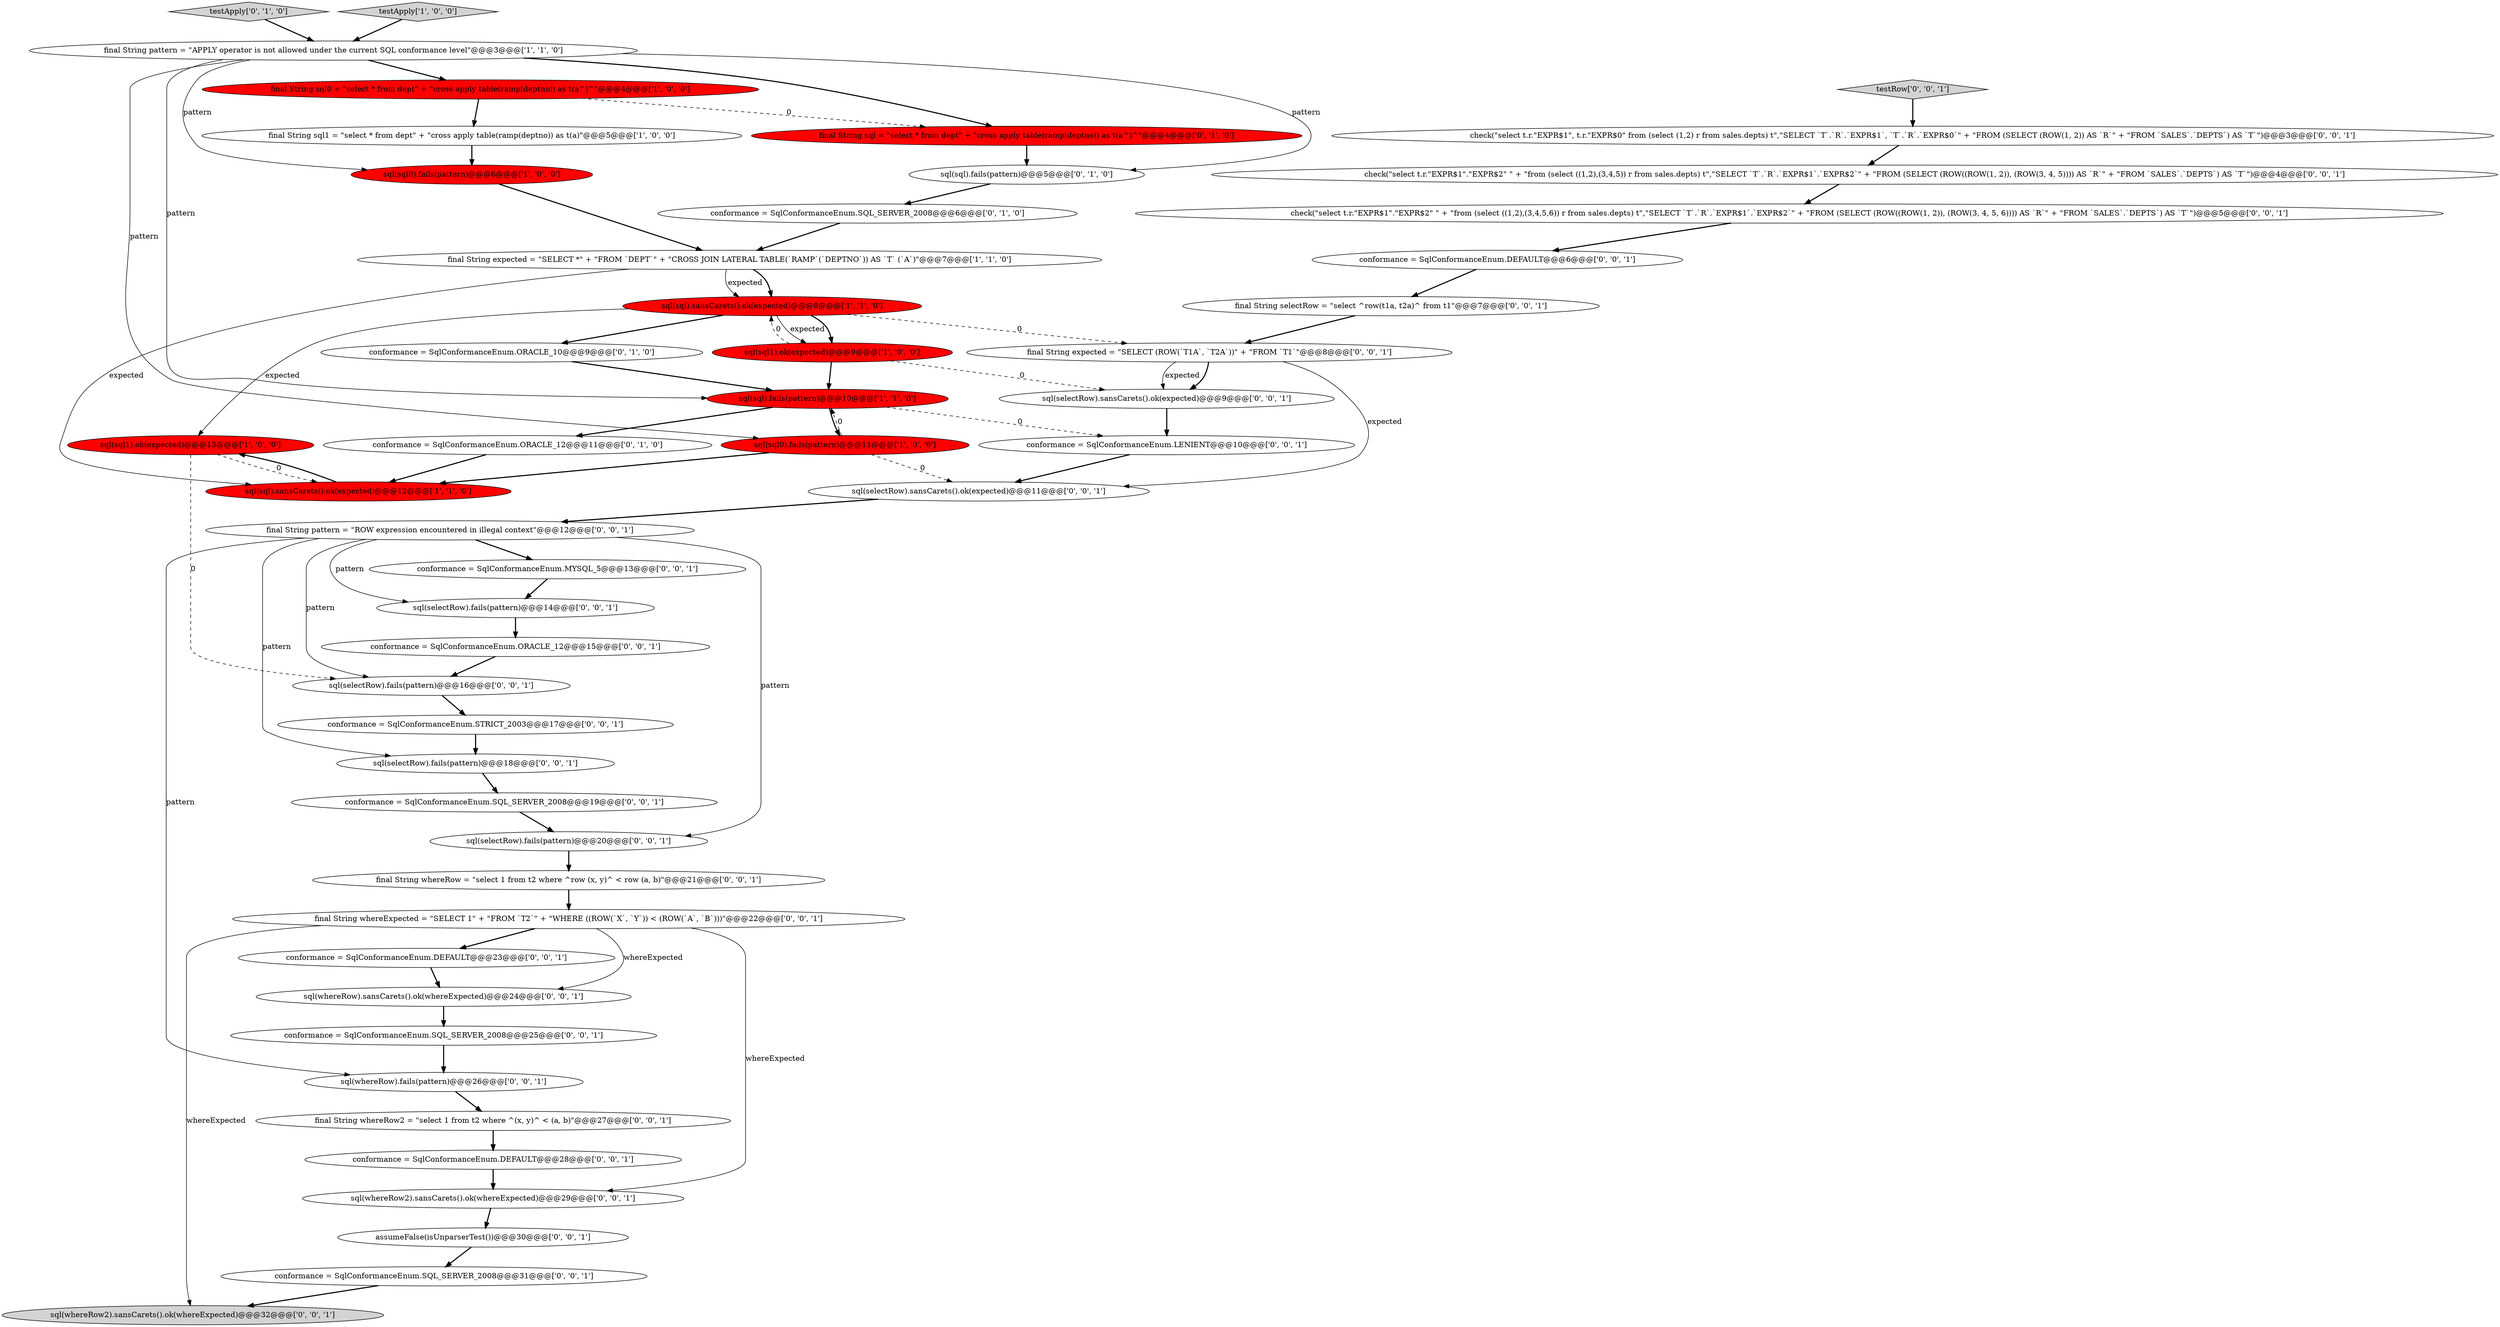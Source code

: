 digraph {
31 [style = filled, label = "check(\"select t.r.\"EXPR$1\", t.r.\"EXPR$0\" from (select (1,2) r from sales.depts) t\",\"SELECT `T`.`R`.`EXPR$1`, `T`.`R`.`EXPR$0`\" + \"FROM (SELECT (ROW(1, 2)) AS `R`\" + \"FROM `SALES`.`DEPTS`) AS `T`\")@@@3@@@['0', '0', '1']", fillcolor = white, shape = ellipse image = "AAA0AAABBB3BBB"];
41 [style = filled, label = "conformance = SqlConformanceEnum.SQL_SERVER_2008@@@19@@@['0', '0', '1']", fillcolor = white, shape = ellipse image = "AAA0AAABBB3BBB"];
46 [style = filled, label = "conformance = SqlConformanceEnum.STRICT_2003@@@17@@@['0', '0', '1']", fillcolor = white, shape = ellipse image = "AAA0AAABBB3BBB"];
11 [style = filled, label = "sql(sql).sansCarets().ok(expected)@@@12@@@['1', '1', '0']", fillcolor = red, shape = ellipse image = "AAA1AAABBB1BBB"];
21 [style = filled, label = "check(\"select t.r.\"EXPR$1\".\"EXPR$2\" \" + \"from (select ((1,2),(3,4,5)) r from sales.depts) t\",\"SELECT `T`.`R`.`EXPR$1`.`EXPR$2`\" + \"FROM (SELECT (ROW((ROW(1, 2)), (ROW(3, 4, 5)))) AS `R`\" + \"FROM `SALES`.`DEPTS`) AS `T`\")@@@4@@@['0', '0', '1']", fillcolor = white, shape = ellipse image = "AAA0AAABBB3BBB"];
33 [style = filled, label = "sql(whereRow2).sansCarets().ok(whereExpected)@@@32@@@['0', '0', '1']", fillcolor = lightgray, shape = ellipse image = "AAA0AAABBB3BBB"];
2 [style = filled, label = "sql(sql).sansCarets().ok(expected)@@@8@@@['1', '1', '0']", fillcolor = red, shape = ellipse image = "AAA1AAABBB1BBB"];
29 [style = filled, label = "sql(selectRow).sansCarets().ok(expected)@@@9@@@['0', '0', '1']", fillcolor = white, shape = ellipse image = "AAA0AAABBB3BBB"];
27 [style = filled, label = "conformance = SqlConformanceEnum.MYSQL_5@@@13@@@['0', '0', '1']", fillcolor = white, shape = ellipse image = "AAA0AAABBB3BBB"];
13 [style = filled, label = "sql(sql).fails(pattern)@@@5@@@['0', '1', '0']", fillcolor = white, shape = ellipse image = "AAA0AAABBB2BBB"];
32 [style = filled, label = "sql(selectRow).fails(pattern)@@@20@@@['0', '0', '1']", fillcolor = white, shape = ellipse image = "AAA0AAABBB3BBB"];
34 [style = filled, label = "sql(whereRow2).sansCarets().ok(whereExpected)@@@29@@@['0', '0', '1']", fillcolor = white, shape = ellipse image = "AAA0AAABBB3BBB"];
26 [style = filled, label = "conformance = SqlConformanceEnum.ORACLE_12@@@15@@@['0', '0', '1']", fillcolor = white, shape = ellipse image = "AAA0AAABBB3BBB"];
1 [style = filled, label = "sql(sql0).fails(pattern)@@@6@@@['1', '0', '0']", fillcolor = red, shape = ellipse image = "AAA1AAABBB1BBB"];
12 [style = filled, label = "conformance = SqlConformanceEnum.SQL_SERVER_2008@@@6@@@['0', '1', '0']", fillcolor = white, shape = ellipse image = "AAA0AAABBB2BBB"];
15 [style = filled, label = "conformance = SqlConformanceEnum.ORACLE_10@@@9@@@['0', '1', '0']", fillcolor = white, shape = ellipse image = "AAA0AAABBB2BBB"];
47 [style = filled, label = "final String whereRow = \"select 1 from t2 where ^row (x, y)^ < row (a, b)\"@@@21@@@['0', '0', '1']", fillcolor = white, shape = ellipse image = "AAA0AAABBB3BBB"];
10 [style = filled, label = "final String pattern = \"APPLY operator is not allowed under the current SQL conformance level\"@@@3@@@['1', '1', '0']", fillcolor = white, shape = ellipse image = "AAA0AAABBB1BBB"];
6 [style = filled, label = "final String sql0 = \"select * from dept\" + \"cross apply table(ramp(deptno)) as t(a^)^\"@@@4@@@['1', '0', '0']", fillcolor = red, shape = ellipse image = "AAA1AAABBB1BBB"];
45 [style = filled, label = "testRow['0', '0', '1']", fillcolor = lightgray, shape = diamond image = "AAA0AAABBB3BBB"];
23 [style = filled, label = "sql(selectRow).fails(pattern)@@@14@@@['0', '0', '1']", fillcolor = white, shape = ellipse image = "AAA0AAABBB3BBB"];
20 [style = filled, label = "final String pattern = \"ROW expression encountered in illegal context\"@@@12@@@['0', '0', '1']", fillcolor = white, shape = ellipse image = "AAA0AAABBB3BBB"];
24 [style = filled, label = "conformance = SqlConformanceEnum.LENIENT@@@10@@@['0', '0', '1']", fillcolor = white, shape = ellipse image = "AAA0AAABBB3BBB"];
38 [style = filled, label = "assumeFalse(isUnparserTest())@@@30@@@['0', '0', '1']", fillcolor = white, shape = ellipse image = "AAA0AAABBB3BBB"];
22 [style = filled, label = "check(\"select t.r.\"EXPR$1\".\"EXPR$2\" \" + \"from (select ((1,2),(3,4,5,6)) r from sales.depts) t\",\"SELECT `T`.`R`.`EXPR$1`.`EXPR$2`\" + \"FROM (SELECT (ROW((ROW(1, 2)), (ROW(3, 4, 5, 6)))) AS `R`\" + \"FROM `SALES`.`DEPTS`) AS `T`\")@@@5@@@['0', '0', '1']", fillcolor = white, shape = ellipse image = "AAA0AAABBB3BBB"];
28 [style = filled, label = "final String whereExpected = \"SELECT 1\" + \"FROM `T2`\" + \"WHERE ((ROW(`X`, `Y`)) < (ROW(`A`, `B`)))\"@@@22@@@['0', '0', '1']", fillcolor = white, shape = ellipse image = "AAA0AAABBB3BBB"];
44 [style = filled, label = "conformance = SqlConformanceEnum.DEFAULT@@@28@@@['0', '0', '1']", fillcolor = white, shape = ellipse image = "AAA0AAABBB3BBB"];
16 [style = filled, label = "conformance = SqlConformanceEnum.ORACLE_12@@@11@@@['0', '1', '0']", fillcolor = white, shape = ellipse image = "AAA0AAABBB2BBB"];
48 [style = filled, label = "conformance = SqlConformanceEnum.SQL_SERVER_2008@@@25@@@['0', '0', '1']", fillcolor = white, shape = ellipse image = "AAA0AAABBB3BBB"];
18 [style = filled, label = "conformance = SqlConformanceEnum.DEFAULT@@@23@@@['0', '0', '1']", fillcolor = white, shape = ellipse image = "AAA0AAABBB3BBB"];
36 [style = filled, label = "sql(selectRow).fails(pattern)@@@18@@@['0', '0', '1']", fillcolor = white, shape = ellipse image = "AAA0AAABBB3BBB"];
5 [style = filled, label = "sql(sql0).fails(pattern)@@@11@@@['1', '0', '0']", fillcolor = red, shape = ellipse image = "AAA1AAABBB1BBB"];
7 [style = filled, label = "final String sql1 = \"select * from dept\" + \"cross apply table(ramp(deptno)) as t(a)\"@@@5@@@['1', '0', '0']", fillcolor = white, shape = ellipse image = "AAA0AAABBB1BBB"];
43 [style = filled, label = "final String selectRow = \"select ^row(t1a, t2a)^ from t1\"@@@7@@@['0', '0', '1']", fillcolor = white, shape = ellipse image = "AAA0AAABBB3BBB"];
42 [style = filled, label = "final String whereRow2 = \"select 1 from t2 where ^(x, y)^ < (a, b)\"@@@27@@@['0', '0', '1']", fillcolor = white, shape = ellipse image = "AAA0AAABBB3BBB"];
17 [style = filled, label = "final String sql = \"select * from dept\" + \"cross apply table(ramp(deptno)) as t(a^)^\"@@@4@@@['0', '1', '0']", fillcolor = red, shape = ellipse image = "AAA1AAABBB2BBB"];
35 [style = filled, label = "final String expected = \"SELECT (ROW(`T1A`, `T2A`))\" + \"FROM `T1`\"@@@8@@@['0', '0', '1']", fillcolor = white, shape = ellipse image = "AAA0AAABBB3BBB"];
3 [style = filled, label = "sql(sql1).ok(expected)@@@13@@@['1', '0', '0']", fillcolor = red, shape = ellipse image = "AAA1AAABBB1BBB"];
40 [style = filled, label = "sql(selectRow).fails(pattern)@@@16@@@['0', '0', '1']", fillcolor = white, shape = ellipse image = "AAA0AAABBB3BBB"];
37 [style = filled, label = "sql(whereRow).sansCarets().ok(whereExpected)@@@24@@@['0', '0', '1']", fillcolor = white, shape = ellipse image = "AAA0AAABBB3BBB"];
19 [style = filled, label = "conformance = SqlConformanceEnum.SQL_SERVER_2008@@@31@@@['0', '0', '1']", fillcolor = white, shape = ellipse image = "AAA0AAABBB3BBB"];
25 [style = filled, label = "sql(whereRow).fails(pattern)@@@26@@@['0', '0', '1']", fillcolor = white, shape = ellipse image = "AAA0AAABBB3BBB"];
39 [style = filled, label = "sql(selectRow).sansCarets().ok(expected)@@@11@@@['0', '0', '1']", fillcolor = white, shape = ellipse image = "AAA0AAABBB3BBB"];
4 [style = filled, label = "sql(sql).fails(pattern)@@@10@@@['1', '1', '0']", fillcolor = red, shape = ellipse image = "AAA1AAABBB1BBB"];
30 [style = filled, label = "conformance = SqlConformanceEnum.DEFAULT@@@6@@@['0', '0', '1']", fillcolor = white, shape = ellipse image = "AAA0AAABBB3BBB"];
14 [style = filled, label = "testApply['0', '1', '0']", fillcolor = lightgray, shape = diamond image = "AAA0AAABBB2BBB"];
0 [style = filled, label = "sql(sql1).ok(expected)@@@9@@@['1', '0', '0']", fillcolor = red, shape = ellipse image = "AAA1AAABBB1BBB"];
9 [style = filled, label = "final String expected = \"SELECT *\" + \"FROM `DEPT`\" + \"CROSS JOIN LATERAL TABLE(`RAMP`(`DEPTNO`)) AS `T` (`A`)\"@@@7@@@['1', '1', '0']", fillcolor = white, shape = ellipse image = "AAA0AAABBB1BBB"];
8 [style = filled, label = "testApply['1', '0', '0']", fillcolor = lightgray, shape = diamond image = "AAA0AAABBB1BBB"];
18->37 [style = bold, label=""];
19->33 [style = bold, label=""];
8->10 [style = bold, label=""];
28->33 [style = solid, label="whereExpected"];
10->5 [style = solid, label="pattern"];
2->3 [style = solid, label="expected"];
41->32 [style = bold, label=""];
7->1 [style = bold, label=""];
16->11 [style = bold, label=""];
35->29 [style = bold, label=""];
28->18 [style = bold, label=""];
20->23 [style = solid, label="pattern"];
36->41 [style = bold, label=""];
3->40 [style = dashed, label="0"];
9->2 [style = bold, label=""];
30->43 [style = bold, label=""];
2->35 [style = dashed, label="0"];
47->28 [style = bold, label=""];
20->25 [style = solid, label="pattern"];
23->26 [style = bold, label=""];
24->39 [style = bold, label=""];
2->0 [style = solid, label="expected"];
14->10 [style = bold, label=""];
46->36 [style = bold, label=""];
20->40 [style = solid, label="pattern"];
10->17 [style = bold, label=""];
31->21 [style = bold, label=""];
26->40 [style = bold, label=""];
9->11 [style = solid, label="expected"];
28->37 [style = solid, label="whereExpected"];
6->17 [style = dashed, label="0"];
5->39 [style = dashed, label="0"];
45->31 [style = bold, label=""];
20->36 [style = solid, label="pattern"];
12->9 [style = bold, label=""];
10->6 [style = bold, label=""];
5->4 [style = dashed, label="0"];
22->30 [style = bold, label=""];
1->9 [style = bold, label=""];
38->19 [style = bold, label=""];
20->27 [style = bold, label=""];
40->46 [style = bold, label=""];
2->0 [style = bold, label=""];
13->12 [style = bold, label=""];
42->44 [style = bold, label=""];
32->47 [style = bold, label=""];
35->29 [style = solid, label="expected"];
11->3 [style = bold, label=""];
0->4 [style = bold, label=""];
21->22 [style = bold, label=""];
43->35 [style = bold, label=""];
37->48 [style = bold, label=""];
10->13 [style = solid, label="pattern"];
35->39 [style = solid, label="expected"];
2->15 [style = bold, label=""];
44->34 [style = bold, label=""];
15->4 [style = bold, label=""];
10->4 [style = solid, label="pattern"];
48->25 [style = bold, label=""];
0->29 [style = dashed, label="0"];
25->42 [style = bold, label=""];
28->34 [style = solid, label="whereExpected"];
27->23 [style = bold, label=""];
5->11 [style = bold, label=""];
17->13 [style = bold, label=""];
20->32 [style = solid, label="pattern"];
0->2 [style = dashed, label="0"];
34->38 [style = bold, label=""];
4->24 [style = dashed, label="0"];
3->11 [style = dashed, label="0"];
6->7 [style = bold, label=""];
10->1 [style = solid, label="pattern"];
29->24 [style = bold, label=""];
39->20 [style = bold, label=""];
9->2 [style = solid, label="expected"];
4->5 [style = bold, label=""];
4->16 [style = bold, label=""];
}
